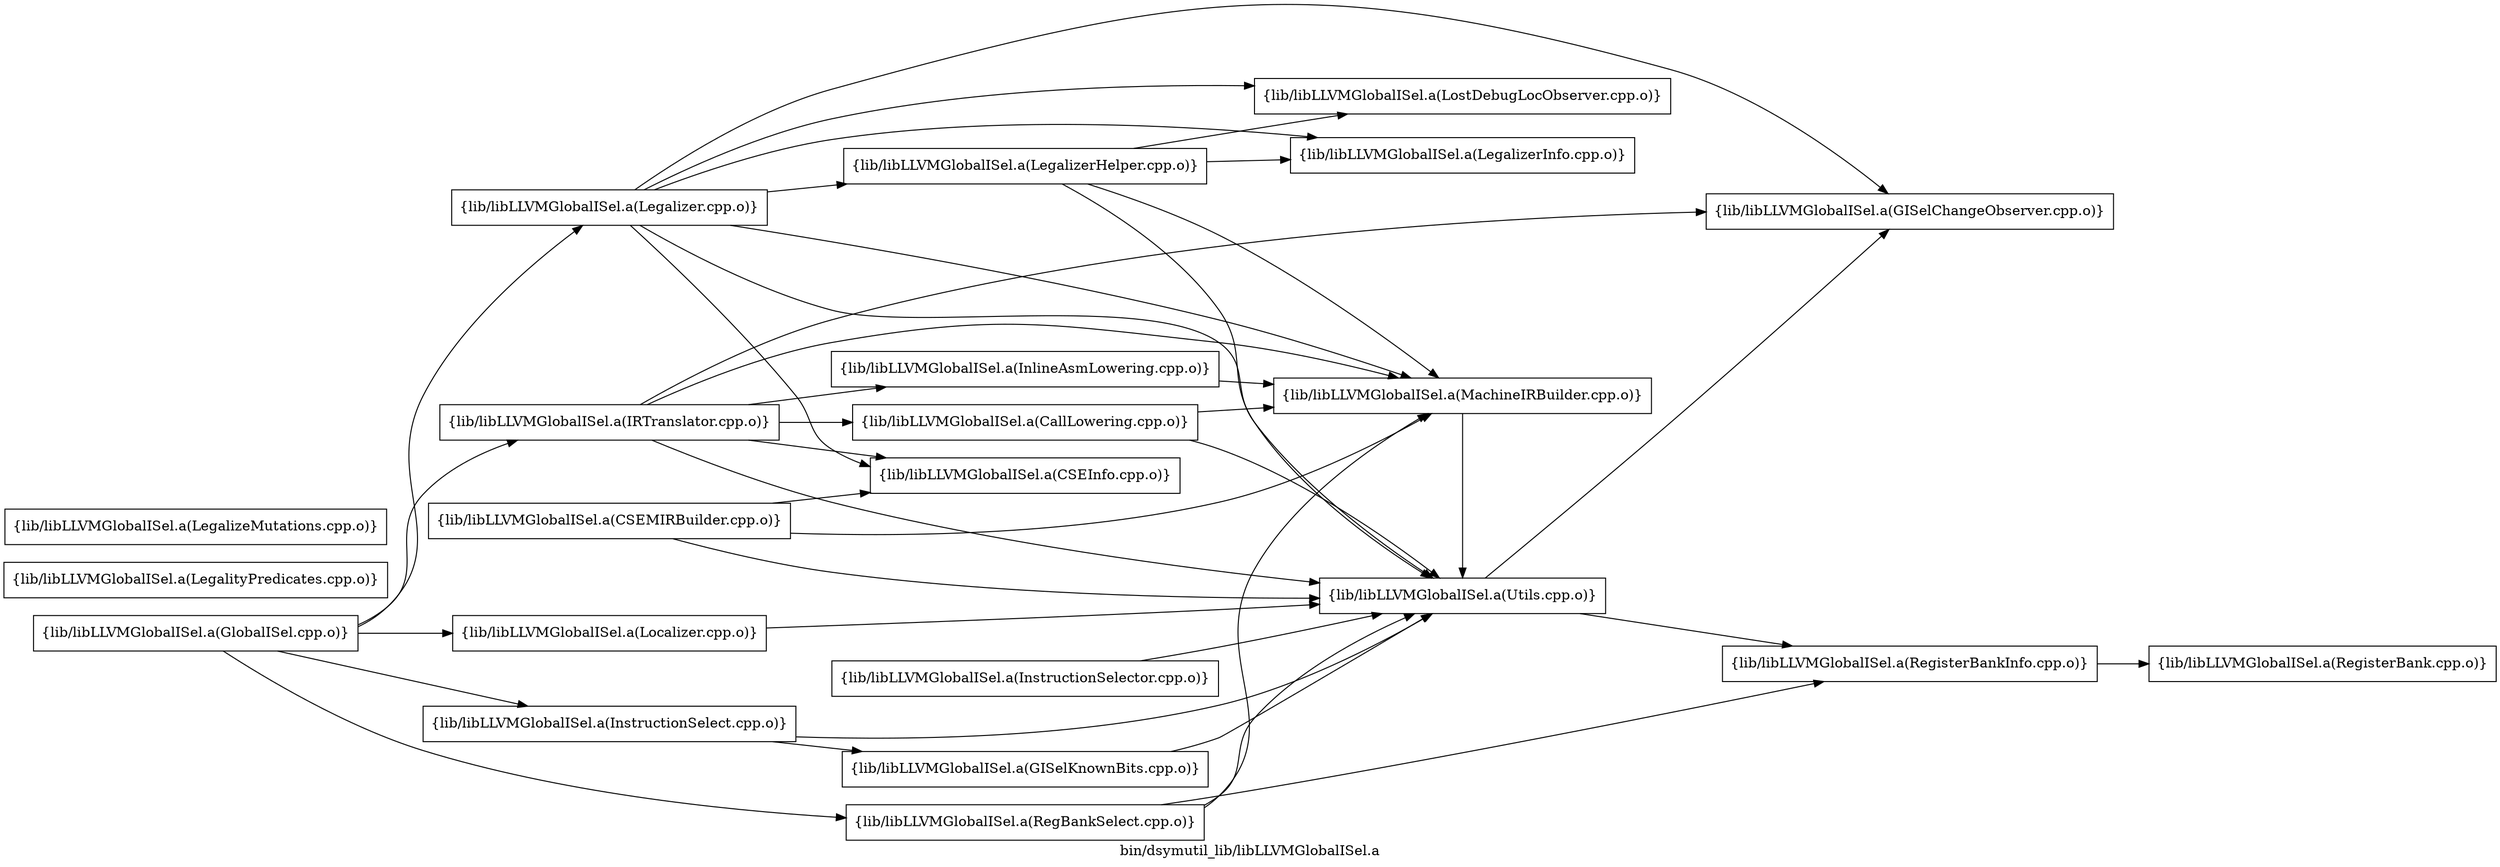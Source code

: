 digraph "bin/dsymutil_lib/libLLVMGlobalISel.a" {
	label="bin/dsymutil_lib/libLLVMGlobalISel.a";
	rankdir=LR;
	{ rank=same; Node0x55f8da5020b8;  }
	{ rank=same; Node0x55f8da5055d8; Node0x55f8da506cf8;  }
	{ rank=same; Node0x55f8da4f96e8; Node0x55f8da5067a8;  }

	Node0x55f8da5020b8 [shape=record,shape=box,group=0,label="{lib/libLLVMGlobalISel.a(CallLowering.cpp.o)}"];
	Node0x55f8da5020b8 -> Node0x55f8da5055d8;
	Node0x55f8da5020b8 -> Node0x55f8da506cf8;
	Node0x55f8da5055d8 [shape=record,shape=box,group=0,label="{lib/libLLVMGlobalISel.a(MachineIRBuilder.cpp.o)}"];
	Node0x55f8da5055d8 -> Node0x55f8da506cf8;
	Node0x55f8da506cf8 [shape=record,shape=box,group=0,label="{lib/libLLVMGlobalISel.a(Utils.cpp.o)}"];
	Node0x55f8da506cf8 -> Node0x55f8da4f96e8;
	Node0x55f8da506cf8 -> Node0x55f8da5067a8;
	Node0x55f8da4f6808 [shape=record,shape=box,group=0,label="{lib/libLLVMGlobalISel.a(LegalityPredicates.cpp.o)}"];
	Node0x55f8da4f7488 [shape=record,shape=box,group=0,label="{lib/libLLVMGlobalISel.a(LegalizeMutations.cpp.o)}"];
	Node0x55f8da505088 [shape=record,shape=box,group=0,label="{lib/libLLVMGlobalISel.a(LegalizerInfo.cpp.o)}"];
	Node0x55f8da507928 [shape=record,shape=box,group=0,label="{lib/libLLVMGlobalISel.a(RegisterBank.cpp.o)}"];
	Node0x55f8da5067a8 [shape=record,shape=box,group=0,label="{lib/libLLVMGlobalISel.a(RegisterBankInfo.cpp.o)}"];
	Node0x55f8da5067a8 -> Node0x55f8da507928;
	Node0x55f8da4f6498 [shape=record,shape=box,group=0,label="{lib/libLLVMGlobalISel.a(InstructionSelector.cpp.o)}"];
	Node0x55f8da4f6498 -> Node0x55f8da506cf8;
	Node0x55f8da4f7e88 [shape=record,shape=box,group=0,label="{lib/libLLVMGlobalISel.a(InstructionSelect.cpp.o)}"];
	Node0x55f8da4f7e88 -> Node0x55f8da4f8978;
	Node0x55f8da4f7e88 -> Node0x55f8da506cf8;
	Node0x55f8da5097c8 [shape=record,shape=box,group=0,label="{lib/libLLVMGlobalISel.a(Legalizer.cpp.o)}"];
	Node0x55f8da5097c8 -> Node0x55f8da4f96e8;
	Node0x55f8da5097c8 -> Node0x55f8da5013e8;
	Node0x55f8da5097c8 -> Node0x55f8da504908;
	Node0x55f8da5097c8 -> Node0x55f8da505088;
	Node0x55f8da5097c8 -> Node0x55f8da505df8;
	Node0x55f8da5097c8 -> Node0x55f8da5055d8;
	Node0x55f8da5097c8 -> Node0x55f8da506cf8;
	Node0x55f8da5013e8 [shape=record,shape=box,group=0,label="{lib/libLLVMGlobalISel.a(CSEInfo.cpp.o)}"];
	Node0x55f8da501898 [shape=record,shape=box,group=0,label="{lib/libLLVMGlobalISel.a(GlobalISel.cpp.o)}"];
	Node0x55f8da501898 -> Node0x55f8da4f7e88;
	Node0x55f8da501898 -> Node0x55f8da5097c8;
	Node0x55f8da501898 -> Node0x55f8da502428;
	Node0x55f8da501898 -> Node0x55f8da504548;
	Node0x55f8da501898 -> Node0x55f8da5058a8;
	Node0x55f8da502428 [shape=record,shape=box,group=0,label="{lib/libLLVMGlobalISel.a(IRTranslator.cpp.o)}"];
	Node0x55f8da502428 -> Node0x55f8da4f96e8;
	Node0x55f8da502428 -> Node0x55f8da4f7b68;
	Node0x55f8da502428 -> Node0x55f8da5013e8;
	Node0x55f8da502428 -> Node0x55f8da5020b8;
	Node0x55f8da502428 -> Node0x55f8da5055d8;
	Node0x55f8da502428 -> Node0x55f8da506cf8;
	Node0x55f8da5058a8 [shape=record,shape=box,group=0,label="{lib/libLLVMGlobalISel.a(RegBankSelect.cpp.o)}"];
	Node0x55f8da5058a8 -> Node0x55f8da5055d8;
	Node0x55f8da5058a8 -> Node0x55f8da5067a8;
	Node0x55f8da5058a8 -> Node0x55f8da506cf8;
	Node0x55f8da504548 [shape=record,shape=box,group=0,label="{lib/libLLVMGlobalISel.a(Localizer.cpp.o)}"];
	Node0x55f8da504548 -> Node0x55f8da506cf8;
	Node0x55f8da4f96e8 [shape=record,shape=box,group=0,label="{lib/libLLVMGlobalISel.a(GISelChangeObserver.cpp.o)}"];
	Node0x55f8da4f7b68 [shape=record,shape=box,group=0,label="{lib/libLLVMGlobalISel.a(InlineAsmLowering.cpp.o)}"];
	Node0x55f8da4f7b68 -> Node0x55f8da5055d8;
	Node0x55f8da4f9468 [shape=record,shape=box,group=0,label="{lib/libLLVMGlobalISel.a(CSEMIRBuilder.cpp.o)}"];
	Node0x55f8da4f9468 -> Node0x55f8da5013e8;
	Node0x55f8da4f9468 -> Node0x55f8da5055d8;
	Node0x55f8da4f9468 -> Node0x55f8da506cf8;
	Node0x55f8da4f8978 [shape=record,shape=box,group=0,label="{lib/libLLVMGlobalISel.a(GISelKnownBits.cpp.o)}"];
	Node0x55f8da4f8978 -> Node0x55f8da506cf8;
	Node0x55f8da504908 [shape=record,shape=box,group=0,label="{lib/libLLVMGlobalISel.a(LegalizerHelper.cpp.o)}"];
	Node0x55f8da504908 -> Node0x55f8da505088;
	Node0x55f8da504908 -> Node0x55f8da505df8;
	Node0x55f8da504908 -> Node0x55f8da5055d8;
	Node0x55f8da504908 -> Node0x55f8da506cf8;
	Node0x55f8da505df8 [shape=record,shape=box,group=0,label="{lib/libLLVMGlobalISel.a(LostDebugLocObserver.cpp.o)}"];
}
